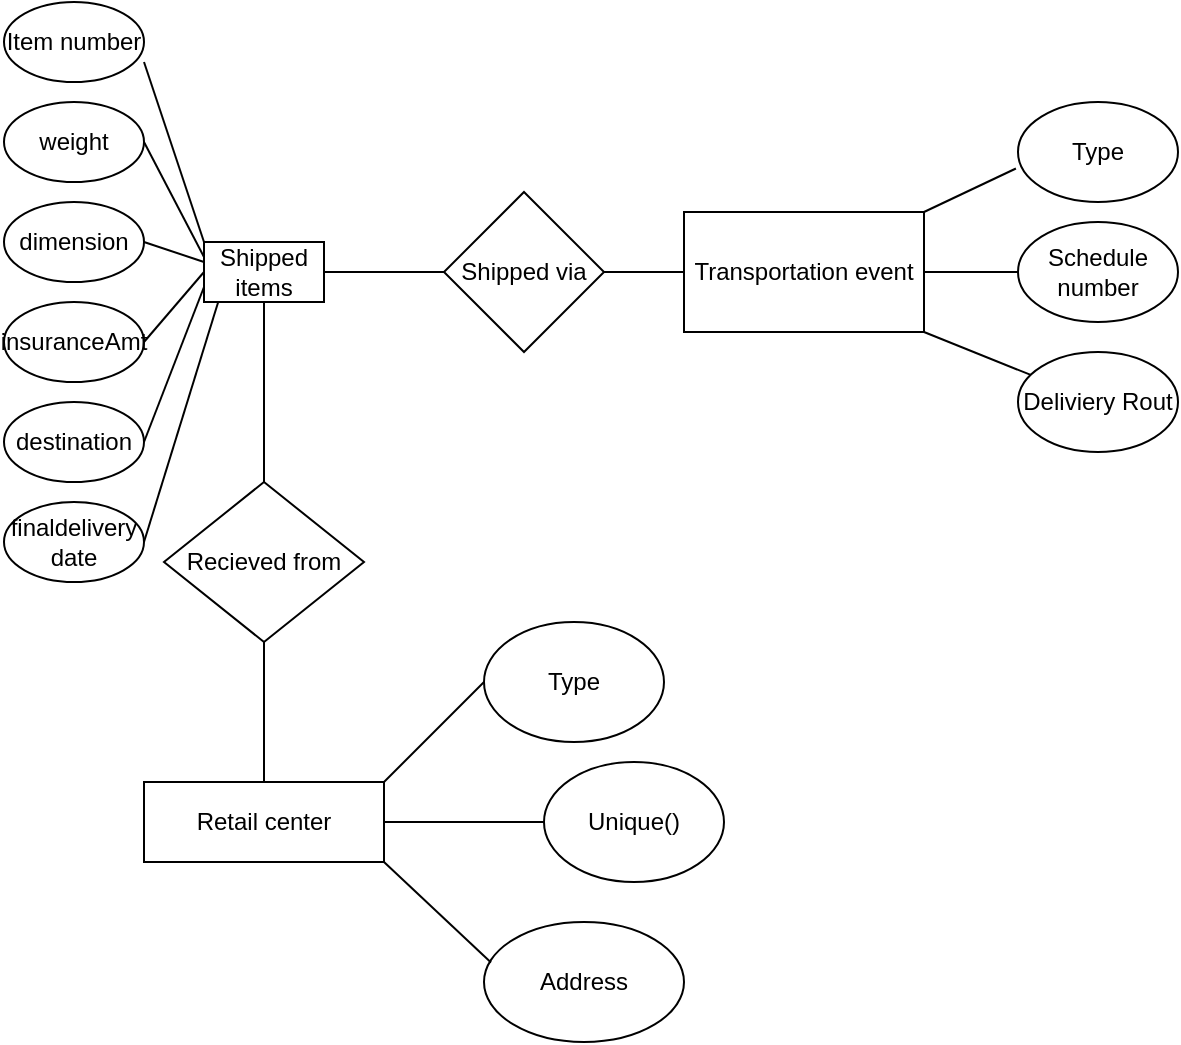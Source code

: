 <mxfile version="21.0.10" type="github">
  <diagram name="Page-1" id="YHJ-fagworV4knF-acnu">
    <mxGraphModel dx="656" dy="329" grid="1" gridSize="10" guides="1" tooltips="1" connect="1" arrows="1" fold="1" page="1" pageScale="1" pageWidth="827" pageHeight="1169" math="0" shadow="0">
      <root>
        <mxCell id="0" />
        <mxCell id="1" parent="0" />
        <mxCell id="zMu3CQ5FgeYkSNXatWLo-2" value="Shipped items" style="rounded=0;whiteSpace=wrap;html=1;" vertex="1" parent="1">
          <mxGeometry x="340" y="240" width="60" height="30" as="geometry" />
        </mxCell>
        <mxCell id="zMu3CQ5FgeYkSNXatWLo-3" value="Item number" style="ellipse;whiteSpace=wrap;html=1;" vertex="1" parent="1">
          <mxGeometry x="240" y="120" width="70" height="40" as="geometry" />
        </mxCell>
        <mxCell id="zMu3CQ5FgeYkSNXatWLo-4" value="weight" style="ellipse;whiteSpace=wrap;html=1;" vertex="1" parent="1">
          <mxGeometry x="240" y="170" width="70" height="40" as="geometry" />
        </mxCell>
        <mxCell id="zMu3CQ5FgeYkSNXatWLo-5" value="dimension" style="ellipse;whiteSpace=wrap;html=1;" vertex="1" parent="1">
          <mxGeometry x="240" y="220" width="70" height="40" as="geometry" />
        </mxCell>
        <mxCell id="zMu3CQ5FgeYkSNXatWLo-6" value="destination" style="ellipse;whiteSpace=wrap;html=1;" vertex="1" parent="1">
          <mxGeometry x="240" y="320" width="70" height="40" as="geometry" />
        </mxCell>
        <mxCell id="zMu3CQ5FgeYkSNXatWLo-7" value="finaldelivery date" style="ellipse;whiteSpace=wrap;html=1;" vertex="1" parent="1">
          <mxGeometry x="240" y="370" width="70" height="40" as="geometry" />
        </mxCell>
        <mxCell id="zMu3CQ5FgeYkSNXatWLo-8" value="" style="endArrow=none;html=1;rounded=0;entryX=0;entryY=0;entryDx=0;entryDy=0;" edge="1" parent="1" target="zMu3CQ5FgeYkSNXatWLo-2">
          <mxGeometry width="50" height="50" relative="1" as="geometry">
            <mxPoint x="310" y="150" as="sourcePoint" />
            <mxPoint x="360" y="100" as="targetPoint" />
          </mxGeometry>
        </mxCell>
        <mxCell id="zMu3CQ5FgeYkSNXatWLo-9" value="" style="endArrow=none;html=1;rounded=0;exitX=1;exitY=0.5;exitDx=0;exitDy=0;" edge="1" parent="1" source="zMu3CQ5FgeYkSNXatWLo-5">
          <mxGeometry width="50" height="50" relative="1" as="geometry">
            <mxPoint x="320" y="160" as="sourcePoint" />
            <mxPoint x="340" y="250" as="targetPoint" />
          </mxGeometry>
        </mxCell>
        <mxCell id="zMu3CQ5FgeYkSNXatWLo-10" value="" style="endArrow=none;html=1;rounded=0;entryX=0;entryY=0.25;entryDx=0;entryDy=0;exitX=1;exitY=0.5;exitDx=0;exitDy=0;" edge="1" parent="1" source="zMu3CQ5FgeYkSNXatWLo-4" target="zMu3CQ5FgeYkSNXatWLo-2">
          <mxGeometry width="50" height="50" relative="1" as="geometry">
            <mxPoint x="330" y="170" as="sourcePoint" />
            <mxPoint x="360" y="260" as="targetPoint" />
          </mxGeometry>
        </mxCell>
        <mxCell id="zMu3CQ5FgeYkSNXatWLo-11" value="" style="endArrow=none;html=1;rounded=0;entryX=1;entryY=0.5;entryDx=0;entryDy=0;exitX=0;exitY=0.75;exitDx=0;exitDy=0;" edge="1" parent="1" source="zMu3CQ5FgeYkSNXatWLo-2" target="zMu3CQ5FgeYkSNXatWLo-6">
          <mxGeometry width="50" height="50" relative="1" as="geometry">
            <mxPoint x="340" y="180" as="sourcePoint" />
            <mxPoint x="370" y="270" as="targetPoint" />
          </mxGeometry>
        </mxCell>
        <mxCell id="zMu3CQ5FgeYkSNXatWLo-12" value="" style="endArrow=none;html=1;rounded=0;entryX=1;entryY=0.5;entryDx=0;entryDy=0;exitX=0.117;exitY=1.008;exitDx=0;exitDy=0;exitPerimeter=0;" edge="1" parent="1" source="zMu3CQ5FgeYkSNXatWLo-2" target="zMu3CQ5FgeYkSNXatWLo-7">
          <mxGeometry width="50" height="50" relative="1" as="geometry">
            <mxPoint x="350" y="190" as="sourcePoint" />
            <mxPoint x="380" y="280" as="targetPoint" />
          </mxGeometry>
        </mxCell>
        <mxCell id="zMu3CQ5FgeYkSNXatWLo-13" value="insuranceAmt" style="ellipse;whiteSpace=wrap;html=1;" vertex="1" parent="1">
          <mxGeometry x="240" y="270" width="70" height="40" as="geometry" />
        </mxCell>
        <mxCell id="zMu3CQ5FgeYkSNXatWLo-14" value="" style="endArrow=none;html=1;rounded=0;exitX=1;exitY=0.5;exitDx=0;exitDy=0;entryX=0;entryY=0.5;entryDx=0;entryDy=0;" edge="1" parent="1" source="zMu3CQ5FgeYkSNXatWLo-13" target="zMu3CQ5FgeYkSNXatWLo-2">
          <mxGeometry width="50" height="50" relative="1" as="geometry">
            <mxPoint x="320" y="260" as="sourcePoint" />
            <mxPoint x="340" y="260" as="targetPoint" />
          </mxGeometry>
        </mxCell>
        <mxCell id="zMu3CQ5FgeYkSNXatWLo-42" value="" style="endArrow=none;html=1;rounded=0;exitX=1;exitY=0.5;exitDx=0;exitDy=0;" edge="1" parent="1" source="zMu3CQ5FgeYkSNXatWLo-2" target="zMu3CQ5FgeYkSNXatWLo-43">
          <mxGeometry width="50" height="50" relative="1" as="geometry">
            <mxPoint x="540" y="300" as="sourcePoint" />
            <mxPoint x="470" y="255" as="targetPoint" />
          </mxGeometry>
        </mxCell>
        <mxCell id="zMu3CQ5FgeYkSNXatWLo-43" value="Shipped via" style="rhombus;whiteSpace=wrap;html=1;" vertex="1" parent="1">
          <mxGeometry x="460" y="215" width="80" height="80" as="geometry" />
        </mxCell>
        <mxCell id="zMu3CQ5FgeYkSNXatWLo-44" value="" style="endArrow=none;html=1;rounded=0;exitX=1;exitY=0.5;exitDx=0;exitDy=0;" edge="1" parent="1" source="zMu3CQ5FgeYkSNXatWLo-43" target="zMu3CQ5FgeYkSNXatWLo-45">
          <mxGeometry width="50" height="50" relative="1" as="geometry">
            <mxPoint x="540" y="300" as="sourcePoint" />
            <mxPoint x="590" y="255" as="targetPoint" />
          </mxGeometry>
        </mxCell>
        <mxCell id="zMu3CQ5FgeYkSNXatWLo-45" value="Transportation event" style="rounded=0;whiteSpace=wrap;html=1;" vertex="1" parent="1">
          <mxGeometry x="580" y="225" width="120" height="60" as="geometry" />
        </mxCell>
        <mxCell id="zMu3CQ5FgeYkSNXatWLo-46" value="Deliviery Rout" style="ellipse;whiteSpace=wrap;html=1;" vertex="1" parent="1">
          <mxGeometry x="747" y="295" width="80" height="50" as="geometry" />
        </mxCell>
        <mxCell id="zMu3CQ5FgeYkSNXatWLo-47" value="Type" style="ellipse;whiteSpace=wrap;html=1;" vertex="1" parent="1">
          <mxGeometry x="747" y="170" width="80" height="50" as="geometry" />
        </mxCell>
        <mxCell id="zMu3CQ5FgeYkSNXatWLo-48" value="Schedule number" style="ellipse;whiteSpace=wrap;html=1;" vertex="1" parent="1">
          <mxGeometry x="747" y="230" width="80" height="50" as="geometry" />
        </mxCell>
        <mxCell id="zMu3CQ5FgeYkSNXatWLo-51" value="" style="endArrow=none;html=1;rounded=0;entryX=-0.013;entryY=0.665;entryDx=0;entryDy=0;entryPerimeter=0;exitX=1;exitY=0;exitDx=0;exitDy=0;" edge="1" parent="1" source="zMu3CQ5FgeYkSNXatWLo-45" target="zMu3CQ5FgeYkSNXatWLo-47">
          <mxGeometry width="50" height="50" relative="1" as="geometry">
            <mxPoint x="700" y="240" as="sourcePoint" />
            <mxPoint x="750" y="190" as="targetPoint" />
          </mxGeometry>
        </mxCell>
        <mxCell id="zMu3CQ5FgeYkSNXatWLo-52" value="" style="endArrow=none;html=1;rounded=0;entryX=0;entryY=0.5;entryDx=0;entryDy=0;exitX=1;exitY=0.5;exitDx=0;exitDy=0;" edge="1" parent="1" source="zMu3CQ5FgeYkSNXatWLo-45" target="zMu3CQ5FgeYkSNXatWLo-48">
          <mxGeometry width="50" height="50" relative="1" as="geometry">
            <mxPoint x="550" y="310" as="sourcePoint" />
            <mxPoint x="600" y="260" as="targetPoint" />
          </mxGeometry>
        </mxCell>
        <mxCell id="zMu3CQ5FgeYkSNXatWLo-53" value="" style="endArrow=none;html=1;rounded=0;exitX=1;exitY=1;exitDx=0;exitDy=0;" edge="1" parent="1" source="zMu3CQ5FgeYkSNXatWLo-45" target="zMu3CQ5FgeYkSNXatWLo-46">
          <mxGeometry width="50" height="50" relative="1" as="geometry">
            <mxPoint x="560" y="320" as="sourcePoint" />
            <mxPoint x="610" y="270" as="targetPoint" />
          </mxGeometry>
        </mxCell>
        <mxCell id="zMu3CQ5FgeYkSNXatWLo-54" value="" style="endArrow=none;html=1;rounded=0;entryX=0.5;entryY=1;entryDx=0;entryDy=0;" edge="1" parent="1" target="zMu3CQ5FgeYkSNXatWLo-2">
          <mxGeometry width="50" height="50" relative="1" as="geometry">
            <mxPoint x="370" y="360" as="sourcePoint" />
            <mxPoint x="590" y="240" as="targetPoint" />
          </mxGeometry>
        </mxCell>
        <mxCell id="zMu3CQ5FgeYkSNXatWLo-55" value="Recieved from" style="rhombus;whiteSpace=wrap;html=1;" vertex="1" parent="1">
          <mxGeometry x="320" y="360" width="100" height="80" as="geometry" />
        </mxCell>
        <mxCell id="zMu3CQ5FgeYkSNXatWLo-56" value="" style="endArrow=none;html=1;rounded=0;" edge="1" parent="1" target="zMu3CQ5FgeYkSNXatWLo-57">
          <mxGeometry width="50" height="50" relative="1" as="geometry">
            <mxPoint x="370" y="510" as="sourcePoint" />
            <mxPoint x="370" y="440" as="targetPoint" />
          </mxGeometry>
        </mxCell>
        <mxCell id="zMu3CQ5FgeYkSNXatWLo-57" value="Retail center" style="rounded=0;whiteSpace=wrap;html=1;" vertex="1" parent="1">
          <mxGeometry x="310" y="510" width="120" height="40" as="geometry" />
        </mxCell>
        <mxCell id="zMu3CQ5FgeYkSNXatWLo-58" value="" style="endArrow=none;html=1;rounded=0;entryX=0.5;entryY=1;entryDx=0;entryDy=0;exitX=0.5;exitY=0;exitDx=0;exitDy=0;" edge="1" parent="1" source="zMu3CQ5FgeYkSNXatWLo-57" target="zMu3CQ5FgeYkSNXatWLo-55">
          <mxGeometry width="50" height="50" relative="1" as="geometry">
            <mxPoint x="540" y="470" as="sourcePoint" />
            <mxPoint x="590" y="420" as="targetPoint" />
          </mxGeometry>
        </mxCell>
        <mxCell id="zMu3CQ5FgeYkSNXatWLo-59" value="Type" style="ellipse;whiteSpace=wrap;html=1;" vertex="1" parent="1">
          <mxGeometry x="480" y="430" width="90" height="60" as="geometry" />
        </mxCell>
        <mxCell id="zMu3CQ5FgeYkSNXatWLo-61" value="Unique()" style="ellipse;whiteSpace=wrap;html=1;" vertex="1" parent="1">
          <mxGeometry x="510" y="500" width="90" height="60" as="geometry" />
        </mxCell>
        <mxCell id="zMu3CQ5FgeYkSNXatWLo-62" value="Address&lt;br&gt;" style="ellipse;whiteSpace=wrap;html=1;" vertex="1" parent="1">
          <mxGeometry x="480" y="580" width="100" height="60" as="geometry" />
        </mxCell>
        <mxCell id="zMu3CQ5FgeYkSNXatWLo-63" value="" style="endArrow=none;html=1;rounded=0;" edge="1" parent="1">
          <mxGeometry width="50" height="50" relative="1" as="geometry">
            <mxPoint x="430" y="510" as="sourcePoint" />
            <mxPoint x="480" y="460" as="targetPoint" />
          </mxGeometry>
        </mxCell>
        <mxCell id="zMu3CQ5FgeYkSNXatWLo-66" value="" style="endArrow=none;html=1;rounded=0;exitX=1;exitY=0.5;exitDx=0;exitDy=0;" edge="1" parent="1" source="zMu3CQ5FgeYkSNXatWLo-57">
          <mxGeometry width="50" height="50" relative="1" as="geometry">
            <mxPoint x="460" y="550" as="sourcePoint" />
            <mxPoint x="510" y="530" as="targetPoint" />
          </mxGeometry>
        </mxCell>
        <mxCell id="zMu3CQ5FgeYkSNXatWLo-67" value="" style="endArrow=none;html=1;rounded=0;entryX=1;entryY=1;entryDx=0;entryDy=0;exitX=0.035;exitY=0.338;exitDx=0;exitDy=0;exitPerimeter=0;" edge="1" parent="1" source="zMu3CQ5FgeYkSNXatWLo-62" target="zMu3CQ5FgeYkSNXatWLo-57">
          <mxGeometry width="50" height="50" relative="1" as="geometry">
            <mxPoint x="389" y="620" as="sourcePoint" />
            <mxPoint x="439" y="570" as="targetPoint" />
          </mxGeometry>
        </mxCell>
      </root>
    </mxGraphModel>
  </diagram>
</mxfile>

